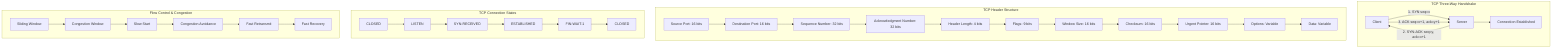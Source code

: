 graph TB
    subgraph "TCP Three-Way Handshake"
        A[Client] -->|1. SYN seq=x| B[Server]
        B -->|2. SYN-ACK seq=y, ack=x+1| A
        A -->|3. ACK seq=x+1, ack=y+1| B
        B --> C[Connection Established]
    end
    
    subgraph "TCP Header Structure"
        D[Source Port: 16 bits] --> E[Destination Port: 16 bits]
        E --> F[Sequence Number: 32 bits]
        F --> G[Acknowledgment Number: 32 bits]
        G --> H[Header Length: 4 bits]
        H --> I[Flags: 9 bits]
        I --> J[Window Size: 16 bits]
        J --> K[Checksum: 16 bits]
        K --> L[Urgent Pointer: 16 bits]
        L --> M[Options: Variable]
        M --> N[Data: Variable]
    end
    
    subgraph "TCP Connection States"
        O[CLOSED] --> P[LISTEN]
        P --> Q[SYN-RECEIVED]
        Q --> R[ESTABLISHED]
        R --> S[FIN-WAIT-1]
        S --> T[CLOSED]
    end
    
    subgraph "Flow Control & Congestion"
        U[Sliding Window] --> V[Congestion Window]
        V --> W[Slow Start]
        W --> X[Congestion Avoidance]
        X --> Y[Fast Retransmit]
        Y --> Z[Fast Recovery]
    end